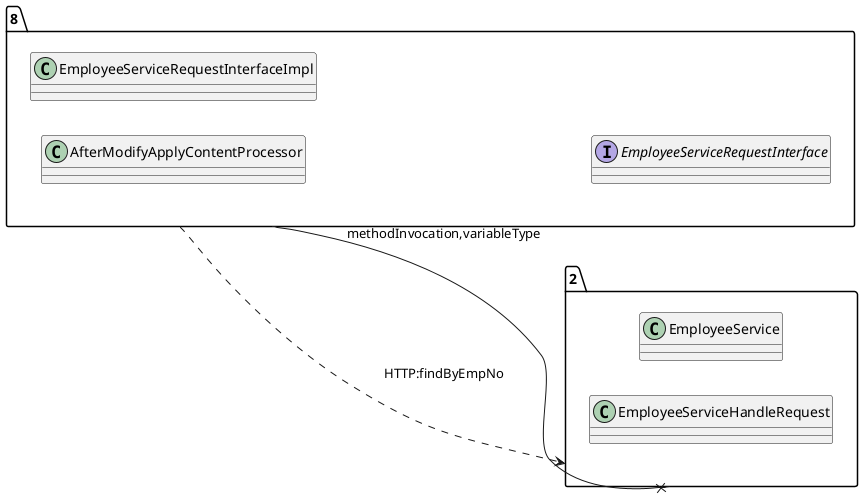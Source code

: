 @startuml 
allow_mixing
left to right direction
package "8"{
class AfterModifyApplyContentProcessor
class EmployeeServiceRequestInterfaceImpl
interface EmployeeServiceRequestInterface

}
package "2"{
class EmployeeService
class EmployeeServiceHandleRequest

}
"8" --x "2":methodInvocation,variableType
"8" ..> "2":HTTP:findByEmpNo
@enduml